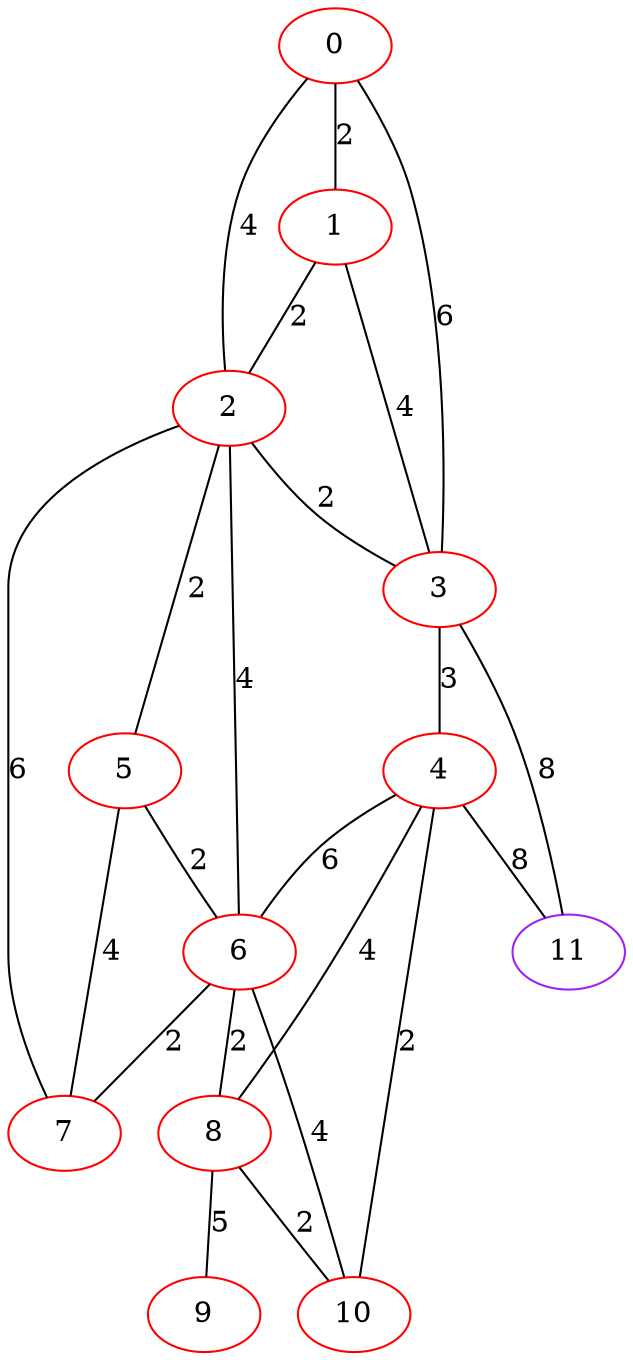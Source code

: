 graph "" {
0 [color=red, weight=1];
1 [color=red, weight=1];
2 [color=red, weight=1];
3 [color=red, weight=1];
4 [color=red, weight=1];
5 [color=red, weight=1];
6 [color=red, weight=1];
7 [color=red, weight=1];
8 [color=red, weight=1];
9 [color=red, weight=1];
10 [color=red, weight=1];
11 [color=purple, weight=4];
0 -- 1  [key=0, label=2];
0 -- 2  [key=0, label=4];
0 -- 3  [key=0, label=6];
1 -- 2  [key=0, label=2];
1 -- 3  [key=0, label=4];
2 -- 3  [key=0, label=2];
2 -- 5  [key=0, label=2];
2 -- 6  [key=0, label=4];
2 -- 7  [key=0, label=6];
3 -- 11  [key=0, label=8];
3 -- 4  [key=0, label=3];
4 -- 8  [key=0, label=4];
4 -- 11  [key=0, label=8];
4 -- 10  [key=0, label=2];
4 -- 6  [key=0, label=6];
5 -- 6  [key=0, label=2];
5 -- 7  [key=0, label=4];
6 -- 7  [key=0, label=2];
6 -- 8  [key=0, label=2];
6 -- 10  [key=0, label=4];
8 -- 9  [key=0, label=5];
8 -- 10  [key=0, label=2];
}
